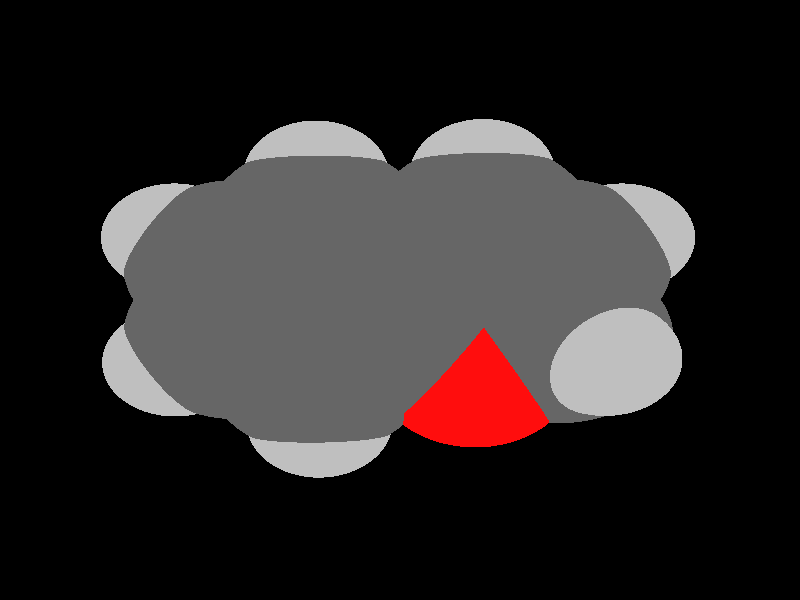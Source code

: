 global_settings {
	ambient_light rgb <0.200000002980232, 0.200000002980232, 0.200000002980232>
	max_trace_level 15
}

background { color rgb <0,0,0> }

camera {
	perspective
	location <0, 0, 16.6445166165496>
	angle 40
	up <0, 1, 0>
	right <1, 0, 0> * 1
	direction <0, 0, -1> }

light_source {
	<28.8689750955186, 25.260352401989, 36.0862183316717>
	color rgb <1, 1, 1>
	fade_distance 72.1724366633434
	fade_power 0
	spotlight
	area_light <20, 0, 0>, <0, 0, 20>, 20, 20
	circular
	orient
	point_at <-28.8689750955186, -25.260352401989, -36.0862183316717>
}

light_source {
	<-28.8689750955186, 25.260352401989, -18.0431091658359>
	color rgb <0.300000011920929, 0.300000011920929, 0.300000011920929> shadowless
	fade_distance 72.1724366633434
	fade_power 0
	parallel
	point_at <28.8689750955186, -25.260352401989, 18.0431091658359>
}

#default {
	finish {ambient 0.5 diffuse 1 specular 0.2 roughness .01 metallic 1}
}

union {
cylinder {
	<1.1201458086359, -1.43413632009858, -0.0109983744449981>, 	<1.72910172174035, -1.11093680375749, 0.00776720663894064>, 0.075
	pigment { rgbt <1, 0.0500000007450581, 0.0500000007450581, 0> }
}
cylinder {
	<1.72910172174035, -1.11093680375749, 0.00776720663894064>, 	<2.38573822513223, -0.762431114361621, 0.0280021124538064>, 0.075
	pigment { rgbt <0.400000005960464, 0.400000005960464, 0.400000005960464, 0> }
}
cylinder {
	<1.1201458086359, -1.43413632009858, -0.0109983744449981>, 	<0.574851313887678, -1.06891794570271, -0.0077059904945961>, 0.075
	pigment { rgbt <1, 0.0500000007450581, 0.0500000007450581, 0> }
}
cylinder {
	<0.574851313887678, -1.06891794570271, -0.0077059904945961>, 	<-0.0153091002749022, -0.673650014027065, -0.00414271469690325>, 0.075
	pigment { rgbt <0.400000005960464, 0.400000005960464, 0.400000005960464, 0> }
}
cylinder {
	<2.38573822513223, -0.762431114361621, 0.0280021124538064>, 	<2.37760315712359, -0.0133391776414351, 0.0167712754473314>, 0.075
	pigment { rgbt <0.400000005960464, 0.400000005960464, 0.400000005960464, 0> }
}
cylinder {
	<2.37760315712359, -0.0133391776414351, 0.0167712754473314>, 	<2.36946808911495, 0.735752759078751, 0.00554043844085647>, 0.075
	pigment { rgbt <0.400000005960464, 0.400000005960464, 0.400000005960464, 0> }
}
cylinder {
	<2.3092144257209, 0.640749087542958, 0.0057605345915003>, 	<1.74538336159315, 0.998326451414643, -0.00207569134142165>, 0.075
	pigment { rgbt <0.400000005960464, 0.400000005960464, 0.400000005960464, 0> }
}
cylinder {
	<2.42972175250901, 0.830756430614544, 0.00532034229021266>, 	<1.86589068838125, 1.18833379448623, -0.00251588364270929>, 0.075
	pigment { rgbt <0.400000005960464, 0.400000005960464, 0.400000005960464, 0> }
}
cylinder {
	<1.74538336159315, 0.998326451414643, -0.00207569134142165>, 	<1.18155229746539, 1.35590381528633, -0.00991191727434359>, 0.075
	pigment { rgbt <0.400000005960464, 0.400000005960464, 0.400000005960464, 0> }
}
cylinder {
	<1.86589068838125, 1.18833379448623, -0.00251588364270929>, 	<1.30205962425349, 1.54591115835791, -0.0103521095756312>, 0.075
	pigment { rgbt <0.400000005960464, 0.400000005960464, 0.400000005960464, 0> }
}
cylinder {
	<2.36946808911495, 0.735752759078751, 0.00554043844085647>, 	<2.95703003115099, 1.04549732012022, 0.00515893850079901>, 0.075
	pigment { rgbt <0.400000005960464, 0.400000005960464, 0.400000005960464, 0> }
}
cylinder {
	<2.95703003115099, 1.04549732012022, 0.00515893850079901>, 	<3.32963253682282, 1.24192188628995, 0.00491701024879806>, 0.075
	pigment { rgbt <0.75, 0.75, 0.75, 0> }
}
cylinder {
	<1.24180596085944, 1.45090748682212, -0.0101320134249874>, 	<0.61181279599094, 1.08749292267552, -0.00695353245371293>, 0.075
	pigment { rgbt <0.400000005960464, 0.400000005960464, 0.400000005960464, 0> }
}
cylinder {
	<0.61181279599094, 1.08749292267552, -0.00695353245371293>, 	<-0.0181803688775605, 0.72407835852893, -0.00377505148243844>, 0.075
	pigment { rgbt <0.400000005960464, 0.400000005960464, 0.400000005960464, 0> }
}
cylinder {
	<1.24180596085944, 1.45090748682212, -0.0101320134249874>, 	<1.24331480927606, 2.1140005150216, -0.0190490571923763>, 0.075
	pigment { rgbt <0.400000005960464, 0.400000005960464, 0.400000005960464, 0> }
}
cylinder {
	<1.24331480927606, 2.1140005150216, -0.0190490571923763>, 	<1.24427076985823, 2.53411614114459, -0.0246986256031239>, 0.075
	pigment { rgbt <0.75, 0.75, 0.75, 0> }
}
cylinder {
	<-0.0733365260747863, 0.626027424867275, -0.00352458928436784>, 	<-0.68339309438191, 0.969203854009756, -0.00195426311029993>, 0.075
	pigment { rgbt <0.400000005960464, 0.400000005960464, 0.400000005960464, 0> }
}
cylinder {
	<0.0369757883196653, 0.822129292190585, -0.00402551368050904>, 	<-0.573080779987458, 1.16530572133307, -0.00245518750644113>, 0.075
	pigment { rgbt <0.400000005960464, 0.400000005960464, 0.400000005960464, 0> }
}
cylinder {
	<-0.68339309438191, 0.969203854009756, -0.00195426311029993>, 	<-1.29344966268903, 1.31238028315224, -0.000383936936232022>, 0.075
	pigment { rgbt <0.400000005960464, 0.400000005960464, 0.400000005960464, 0> }
}
cylinder {
	<-0.573080779987458, 1.16530572133307, -0.00245518750644113>, 	<-1.18313734829458, 1.50848215047555, -0.00088486133237322>, 0.075
	pigment { rgbt <0.400000005960464, 0.400000005960464, 0.400000005960464, 0> }
}
cylinder {
	<-0.0181803688775605, 0.72407835852893, -0.00377505148243844>, 	<-0.0167447345762314, 0.0252141722509323, -0.00395888308967085>, 0.075
	pigment { rgbt <0.400000005960464, 0.400000005960464, 0.400000005960464, 0> }
}
cylinder {
	<-0.0167447345762314, 0.0252141722509323, -0.00395888308967085>, 	<-0.0153091002749022, -0.673650014027065, -0.00414271469690325>, 0.075
	pigment { rgbt <0.400000005960464, 0.400000005960464, 0.400000005960464, 0> }
}
cylinder {
	<-1.23829350549181, 1.41043121681389, -0.000634399134302628>, 	<-1.84090513617522, 1.05739965153663, 0.000680334577806813>, 0.075
	pigment { rgbt <0.400000005960464, 0.400000005960464, 0.400000005960464, 0> }
}
cylinder {
	<-1.84090513617522, 1.05739965153663, 0.000680334577806813>, 	<-2.44351676685863, 0.704368086259362, 0.00199506828991626>, 0.075
	pigment { rgbt <0.400000005960464, 0.400000005960464, 0.400000005960464, 0> }
}
cylinder {
	<-1.23829350549181, 1.41043121681389, -0.000634399134302628>, 	<-1.25225809609135, 2.07528527169182, -0.000519377856664538>, 0.075
	pigment { rgbt <0.400000005960464, 0.400000005960464, 0.400000005960464, 0> }
}
cylinder {
	<-1.25225809609135, 2.07528527169182, -0.000519377856664538>, 	<-1.26111984169916, 2.49719291435825, -0.000446386866012196>, 0.075
	pigment { rgbt <0.75, 0.75, 0.75, 0> }
}
cylinder {
	<-2.33101942070088, 0.705046497328646, 0.00236502218471804>, 	<-2.32681428019385, 0.00818530827285878, 0.00153031586978541>, 0.075
	pigment { rgbt <0.400000005960464, 0.400000005960464, 0.400000005960464, 0> }
}
cylinder {
	<-2.55601411301638, 0.703689675190079, 0.00162511439511448>, 	<-2.55180897250935, 0.00682848613429156, 0.000790408080181851>, 0.075
	pigment { rgbt <0.400000005960464, 0.400000005960464, 0.400000005960464, 0> }
}
cylinder {
	<-2.32681428019385, 0.00818530827285871, 0.00153031586978541>, 	<-2.32260913968681, -0.688675880782929, 0.000695609554852778>, 0.075
	pigment { rgbt <0.400000005960464, 0.400000005960464, 0.400000005960464, 0> }
}
cylinder {
	<-2.55180897250935, 0.00682848613429163, 0.00079040808018185>, 	<-2.54760383200232, -0.690032702921496, -4.42982347507817e-05>, 0.075
	pigment { rgbt <0.400000005960464, 0.400000005960464, 0.400000005960464, 0> }
}
cylinder {
	<-2.44351676685863, 0.704368086259362, 0.00199506828991626>, 	<-3.02136878141611, 1.03343259160679, 0.00358557536336331>, 0.075
	pigment { rgbt <0.400000005960464, 0.400000005960464, 0.400000005960464, 0> }
}
cylinder {
	<-3.02136878141611, 1.03343259160679, 0.00358557536336331>, 	<-3.38805962482379, 1.2422489285954, 0.00459487249397005>, 0.075
	pigment { rgbt <0.75, 0.75, 0.75, 0> }
}
cylinder {
	<-2.43510648584456, -0.689354291852212, 0.000325655660050991>, 	<-1.82829776313392, -1.03323332880015, -0.00156046771105984>, 0.075
	pigment { rgbt <0.400000005960464, 0.400000005960464, 0.400000005960464, 0> }
}
cylinder {
	<-1.82829776313392, -1.03323332880015, -0.00156046771105984>, 	<-1.22148904042327, -1.37711236574809, -0.00344659108217067>, 0.075
	pigment { rgbt <0.400000005960464, 0.400000005960464, 0.400000005960464, 0> }
}
cylinder {
	<-2.43510648584456, -0.689354291852212, 0.000325655660050991>, 	<-3.00794492324794, -1.02685036754629, 0.0010210421223014>, 0.075
	pigment { rgbt <0.400000005960464, 0.400000005960464, 0.400000005960464, 0> }
}
cylinder {
	<-3.00794492324794, -1.02685036754629, 0.0010210421223014>, 	<-3.37141853026351, -1.24099611611404, 0.00146227408091379>, 0.075
	pigment { rgbt <0.75, 0.75, 0.75, 0> }
}
cylinder {
	<-1.27816537009545, -1.27993385717618, -0.00406394562309972>, 	<-0.675075400021262, -0.928202681315666, -0.00441200743046601>, 0.075
	pigment { rgbt <0.400000005960464, 0.400000005960464, 0.400000005960464, 0> }
}
cylinder {
	<-1.16481271075109, -1.47429087432001, -0.00282923654124161>, 	<-0.561722740676909, -1.12255969845949, -0.0031772983486079>, 0.075
	pigment { rgbt <0.400000005960464, 0.400000005960464, 0.400000005960464, 0> }
}
cylinder {
	<-0.675075400021262, -0.928202681315666, -0.00441200743046601>, 	<-0.0719854299470791, -0.576471505455151, -0.0047600692378323>, 0.075
	pigment { rgbt <0.400000005960464, 0.400000005960464, 0.400000005960464, 0> }
}
cylinder {
	<-0.561722740676909, -1.12255969845949, -0.0031772983486079>, 	<0.0413672293972746, -0.770828522598979, -0.00352536015597419>, 0.075
	pigment { rgbt <0.400000005960464, 0.400000005960464, 0.400000005960464, 0> }
}
cylinder {
	<-1.22148904042327, -1.37711236574809, -0.00344659108217067>, 	<-1.21603813345959, -2.04184815400806, -0.00482994631804669>, 0.075
	pigment { rgbt <0.400000005960464, 0.400000005960464, 0.400000005960464, 0> }
}
cylinder {
	<-1.21603813345959, -2.04184815400806, -0.00482994631804669>, 	<-1.21257978205952, -2.46359263787521, -0.00570762200553547>, 0.075
	pigment { rgbt <0.75, 0.75, 0.75, 0> }
}
cylinder {
	<2.38573822513223, -0.762431114361621, 0.0280021124538064>, 	<2.73980425642875, -0.982585389235912, -0.495559812974417>, 0.075
	pigment { rgbt <0.400000005960464, 0.400000005960464, 0.400000005960464, 0> }
}
cylinder {
	<2.73980425642875, -0.982585389235912, -0.495559812974417>, 	<2.96531887392706, -1.12280784126581, -0.829031134460059>, 0.075
	pigment { rgbt <0.75, 0.75, 0.75, 0> }
}
cylinder {
	<2.38573822513223, -0.762431114361621, 0.0280021124538064>, 	<2.70154377311799, -0.968142918394379, 0.581108605156228>, 0.075
	pigment { rgbt <0.400000005960464, 0.400000005960464, 0.400000005960464, 0> }
}
cylinder {
	<2.70154377311799, -0.968142918394379, 0.581108605156228>, 	<2.90269299192988, -1.0991690164015, 0.933404312551125>, 0.075
	pigment { rgbt <0.75, 0.75, 0.75, 0> }
}
sphere {
	<1.1201458086359, -1.43413632009858, -0.0109983744449981>, 0.3564
	pigment { rgbt <1, 0.0500000007450581, 0.0500000007450581,0> }
}
sphere {
	<2.38573822513223, -0.762431114361621, 0.0280021124538064>, 0.4104
	pigment { rgbt <0.400000005960464, 0.400000005960464, 0.400000005960464,0> }
}
sphere {
	<2.36946808911495, 0.735752759078751, 0.00554043844085647>, 0.4104
	pigment { rgbt <0.400000005960464, 0.400000005960464, 0.400000005960464,0> }
}
sphere {
	<1.24180596085944, 1.45090748682212, -0.0101320134249874>, 0.4104
	pigment { rgbt <0.400000005960464, 0.400000005960464, 0.400000005960464,0> }
}
sphere {
	<-0.0181803688775605, 0.72407835852893, -0.00377505148243844>, 0.4104
	pigment { rgbt <0.400000005960464, 0.400000005960464, 0.400000005960464,0> }
}
sphere {
	<-1.23829350549181, 1.41043121681389, -0.000634399134302628>, 0.4104
	pigment { rgbt <0.400000005960464, 0.400000005960464, 0.400000005960464,0> }
}
sphere {
	<-2.44351676685863, 0.704368086259362, 0.00199506828991626>, 0.4104
	pigment { rgbt <0.400000005960464, 0.400000005960464, 0.400000005960464,0> }
}
sphere {
	<-2.43510648584456, -0.689354291852212, 0.000325655660050991>, 0.4104
	pigment { rgbt <0.400000005960464, 0.400000005960464, 0.400000005960464,0> }
}
sphere {
	<-1.22148904042327, -1.37711236574809, -0.00344659108217067>, 0.4104
	pigment { rgbt <0.400000005960464, 0.400000005960464, 0.400000005960464,0> }
}
sphere {
	<-0.0153091002749022, -0.673650014027065, -0.00414271469690325>, 0.4104
	pigment { rgbt <0.400000005960464, 0.400000005960464, 0.400000005960464,0> }
}
sphere {
	<3.32963253682282, 1.24192188628995, 0.00491701024879806>, 0.1674
	pigment { rgbt <0.75, 0.75, 0.75,0> }
}
sphere {
	<1.24427076985823, 2.53411614114459, -0.0246986256031239>, 0.1674
	pigment { rgbt <0.75, 0.75, 0.75,0> }
}
sphere {
	<-1.26111984169916, 2.49719291435825, -0.000446386866012196>, 0.1674
	pigment { rgbt <0.75, 0.75, 0.75,0> }
}
sphere {
	<-3.38805962482379, 1.2422489285954, 0.00459487249397005>, 0.1674
	pigment { rgbt <0.75, 0.75, 0.75,0> }
}
sphere {
	<-3.37141853026351, -1.24099611611404, 0.00146227408091379>, 0.1674
	pigment { rgbt <0.75, 0.75, 0.75,0> }
}
sphere {
	<-1.21257978205952, -2.46359263787521, -0.00570762200553547>, 0.1674
	pigment { rgbt <0.75, 0.75, 0.75,0> }
}
sphere {
	<2.96531887392706, -1.12280784126581, -0.829031134460059>, 0.1674
	pigment { rgbt <0.75, 0.75, 0.75,0> }
}
sphere {
	<2.90269299192988, -1.0991690164015, 0.933404312551125>, 0.1674
	pigment { rgbt <0.75, 0.75, 0.75,0> }
}
}
merge {
}
union {
}
merge {
sphere {
	<1.1201458086359, -1.43413632009858, -0.0109983744449981>, 1.519848
	pigment { rgbt <0, 0, 0,0> }
}
sphere {
	<2.38573822513223, -0.762431114361621, 0.0280021124538064>, 1.69983
	pigment { rgbt <0, 0, 0,0> }
}
sphere {
	<2.36946808911495, 0.735752759078751, 0.00554043844085647>, 1.69983
	pigment { rgbt <0, 0, 0,0> }
}
sphere {
	<1.24180596085944, 1.45090748682212, -0.0101320134249874>, 1.69983
	pigment { rgbt <0, 0, 0,0> }
}
sphere {
	<-0.0181803688775605, 0.72407835852893, -0.00377505148243844>, 1.69983
	pigment { rgbt <0, 0, 0,0> }
}
sphere {
	<-1.23829350549181, 1.41043121681389, -0.000634399134302628>, 1.69983
	pigment { rgbt <0, 0, 0,0> }
}
sphere {
	<-2.44351676685863, 0.704368086259362, 0.00199506828991626>, 1.69983
	pigment { rgbt <0, 0, 0,0> }
}
sphere {
	<-2.43510648584456, -0.689354291852212, 0.000325655660050991>, 1.69983
	pigment { rgbt <0, 0, 0,0> }
}
sphere {
	<-1.22148904042327, -1.37711236574809, -0.00344659108217067>, 1.69983
	pigment { rgbt <0, 0, 0,0> }
}
sphere {
	<-0.0153091002749022, -0.673650014027065, -0.00414271469690325>, 1.69983
	pigment { rgbt <0, 0, 0,0> }
}
sphere {
	<3.32963253682282, 1.24192188628995, 0.00491701024879806>, 1.09989
	pigment { rgbt <0, 0, 0,0> }
}
sphere {
	<1.24427076985823, 2.53411614114459, -0.0246986256031239>, 1.09989
	pigment { rgbt <0, 0, 0,0> }
}
sphere {
	<-1.26111984169916, 2.49719291435825, -0.000446386866012196>, 1.09989
	pigment { rgbt <0, 0, 0,0> }
}
sphere {
	<-3.38805962482379, 1.2422489285954, 0.00459487249397005>, 1.09989
	pigment { rgbt <0, 0, 0,0> }
}
sphere {
	<-3.37141853026351, -1.24099611611404, 0.00146227408091379>, 1.09989
	pigment { rgbt <0, 0, 0,0> }
}
sphere {
	<-1.21257978205952, -2.46359263787521, -0.00570762200553547>, 1.09989
	pigment { rgbt <0, 0, 0,0> }
}
sphere {
	<2.96531887392706, -1.12280784126581, -0.829031134460059>, 1.09989
	pigment { rgbt <0, 0, 0,0> }
}
sphere {
	<2.90269299192988, -1.0991690164015, 0.933404312551125>, 1.09989
	pigment { rgbt <0, 0, 0,0> }
}
sphere {
	<1.1201458086359, -1.43413632009858, -0.0109983744449981>, 1.52
	pigment { rgbt <1, 0.0500000007450581, 0.0500000007450581,0.350000023841858> }
}
sphere {
	<2.38573822513223, -0.762431114361621, 0.0280021124538064>, 1.7
	pigment { rgbt <0.400000005960464, 0.400000005960464, 0.400000005960464,0.350000023841858> }
}
sphere {
	<2.36946808911495, 0.735752759078751, 0.00554043844085647>, 1.7
	pigment { rgbt <0.400000005960464, 0.400000005960464, 0.400000005960464,0.350000023841858> }
}
sphere {
	<1.24180596085944, 1.45090748682212, -0.0101320134249874>, 1.7
	pigment { rgbt <0.400000005960464, 0.400000005960464, 0.400000005960464,0.350000023841858> }
}
sphere {
	<-0.0181803688775605, 0.72407835852893, -0.00377505148243844>, 1.7
	pigment { rgbt <0.400000005960464, 0.400000005960464, 0.400000005960464,0.350000023841858> }
}
sphere {
	<-1.23829350549181, 1.41043121681389, -0.000634399134302628>, 1.7
	pigment { rgbt <0.400000005960464, 0.400000005960464, 0.400000005960464,0.350000023841858> }
}
sphere {
	<-2.44351676685863, 0.704368086259362, 0.00199506828991626>, 1.7
	pigment { rgbt <0.400000005960464, 0.400000005960464, 0.400000005960464,0.350000023841858> }
}
sphere {
	<-2.43510648584456, -0.689354291852212, 0.000325655660050991>, 1.7
	pigment { rgbt <0.400000005960464, 0.400000005960464, 0.400000005960464,0.350000023841858> }
}
sphere {
	<-1.22148904042327, -1.37711236574809, -0.00344659108217067>, 1.7
	pigment { rgbt <0.400000005960464, 0.400000005960464, 0.400000005960464,0.350000023841858> }
}
sphere {
	<-0.0153091002749022, -0.673650014027065, -0.00414271469690325>, 1.7
	pigment { rgbt <0.400000005960464, 0.400000005960464, 0.400000005960464,0.350000023841858> }
}
sphere {
	<3.32963253682282, 1.24192188628995, 0.00491701024879806>, 1.1
	pigment { rgbt <0.75, 0.75, 0.75,0.350000023841858> }
}
sphere {
	<1.24427076985823, 2.53411614114459, -0.0246986256031239>, 1.1
	pigment { rgbt <0.75, 0.75, 0.75,0.350000023841858> }
}
sphere {
	<-1.26111984169916, 2.49719291435825, -0.000446386866012196>, 1.1
	pigment { rgbt <0.75, 0.75, 0.75,0.350000023841858> }
}
sphere {
	<-3.38805962482379, 1.2422489285954, 0.00459487249397005>, 1.1
	pigment { rgbt <0.75, 0.75, 0.75,0.350000023841858> }
}
sphere {
	<-3.37141853026351, -1.24099611611404, 0.00146227408091379>, 1.1
	pigment { rgbt <0.75, 0.75, 0.75,0.350000023841858> }
}
sphere {
	<-1.21257978205952, -2.46359263787521, -0.00570762200553547>, 1.1
	pigment { rgbt <0.75, 0.75, 0.75,0.350000023841858> }
}
sphere {
	<2.96531887392706, -1.12280784126581, -0.829031134460059>, 1.1
	pigment { rgbt <0.75, 0.75, 0.75,0.350000023841858> }
}
sphere {
	<2.90269299192988, -1.0991690164015, 0.933404312551125>, 1.1
	pigment { rgbt <0.75, 0.75, 0.75,0.350000023841858> }
}
}

